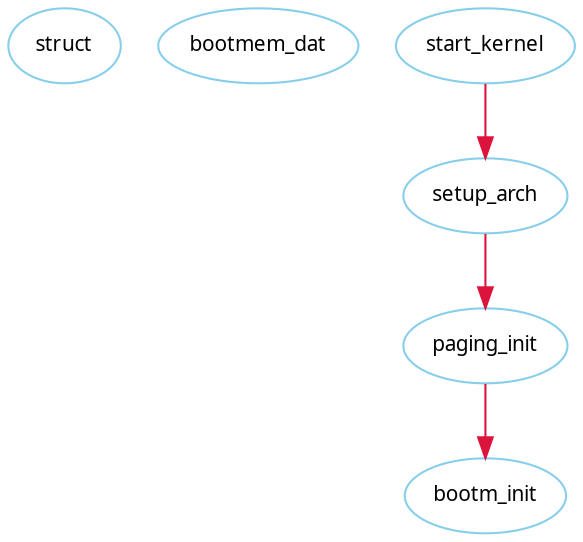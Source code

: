 /*
node
color: naveblue, skyblue, red, red4, crimson, forestgreen, limegreen
style: solid, dotted, dashed, bold, rounded, filled
shape:
*/

/*
edge
color: naveblue, skyblue, red, red4, crimson, forestgreen, limegreen
style: solid, dotted, dashed, bold 
shape: 
*/

/*
rankdir: TB BT LR RL
*/

/*
digraph example{
	fontname = "Verdana";
	fontsize = 10;
	rankdir=TB;

	node [fontname = "Verdana", fontsize = 10, color="skyblue", shape="record"];
	edge [fontname = "Verdana", fontsize = 10, color="crimson", style="solid"];

	st_hash_type [label="{<head>st_hash_type|(*compare)|(*hash)}"];
	st_table_entry [label="{<head>st_table_entry|hash|key|record|<next>next}"];
	st_table [label="{st_table|<type>type|num_bins|num_entries|<bins>bins}"];

	st_table:bins -> st_table_entry:head;
	st_table:type -> st_hash_type:head;
	st_table_entry:next -> st_table_entry:head [style="dashed", color="forestgreen"];
}
*/
/*
digraph v4l2_dot{
	fontname = "Verdana";
	fontsize = 10;
	rankdir=TB;
	node [fontname = "Verdana", fontsize = 10, color="skyblue"];
	edge [fontname = "Verdana", fontsize = 10, color="crimson", style="solid"];

	//
	videodev_init[label="videodev_init\n(v4l2-dev.c)"];
	register_chrdev_region[label="register_chrdev_region(dev,256,\"video4linux\")"];
	class_register[label="class_register(&video_class)"];

	videodev_init -> register_chrdev_region;
	videodev_init -> class_register;
	register_chrdev_region->cdev_add[color="limegreen", style="dashed"];

	//
	video_register_device;
	cdev_add[label="cdev_add()\n(vdev->cdev->ops=&v4l2_fops)"];
	device_register[label="device_register(&vdev->dev)"];
	vdev_fops[label="vdev->fops\n(mxc_v4l_fops)"]

	video_register_device->cdev_add;
	video_register_device->device_register;
	cdev_add->vdev_fops[color="limegreen", style="dashed"];

	//
	camera_init[label="camera_init\n(mxc_v4l2_capture.c)"];
	platform_driver_register[label="platform_driver_register(&mxc_v4l2_driver)"];
	mxc_v4l2_probe[label="mxc_v4l2_probe\n(cam_data *cam)"];
	init_camera_stuct[label="init_camera_stuct\n(self.u.master=mxc_v4l2_master)"];
	v4l2_int_device_register_cap[label="v4l2_int_device_register(cam->self)\n(struct v4l2_int_device *self)"];
	video_register_device[label="video_register_device(cam->video_dev)"];
	v4l2_int_device_try_attach_all[label="v4l2_int_device_try_attach_all\n(m->u.master->attach(s))"];
	mxc_v4l2_master_attach[label="mxc_v4l2_master_attach\n(cam->sensor=adv7481_int_device)"];

	ipu_enc_select[label="ipu_enc_select\n(prp_enc_select/csi_enc_select)"]

	camera_init->platform_driver_register
	platform_driver_register->mxc_v4l2_probe
	mxc_v4l2_probe->init_camera_stuct
	mxc_v4l2_probe->v4l2_int_device_register_cap
	//mxc_v4l2_probe->video_register_device[weight=8]
	mxc_v4l2_probe->video_register_device

	//ad7481
	adv7481_probe
	v4l2_int_device_register[label="v4l2_int_device_register(&adv7481_int_device)"]
	adv7481_ioctl_desc[label="adv7481_ioctl_desc\n(cam->sonsor->ioctls)"]

	adv7481_probe->v4l2_int_device_register
	v4l2_int_device_register->v4l2_int_device_try_attach_all
	v4l2_int_device_try_attach_all->mxc_v4l2_master_attach

	v4l2_int_device_register->v4l2_int_device_register_cap[color="limegreen", style="dashed", dir="both"]

	//
	vdev_fops->adv7481_ioctl_desc[color="limegreen", style="dashed"];
	//v4l2_int_device_register->adv7481_ioctl_desc[color="limegreen", style="dashed", weith=8, constraint="false"];
	mxc_v4l2_master_attach->adv7481_ioctl_desc[color="limegreen", style="dashed", weith=8, constraint="false"];

	//
	init_camera_stuct->ipu_enc_select[color="limegreen", style="dotted"]
	vdev_fops->ipu_enc_select[color="limegreen", style="dashed", constraint="false"]
}
*/

digraph v4l2_dot{
	fontname = "Verdana";
	fontsize = 10;
	rankdir=TB;
	node [fontname = "Verdana", fontsize = 10, color="skyblue"];
	edge [fontname = "Verdana", fontsize = 10, color="crimson", style="solid"];

	struct bootmem_dat

	start_kernel->setup_arch->paging_init->bootm_init
}
